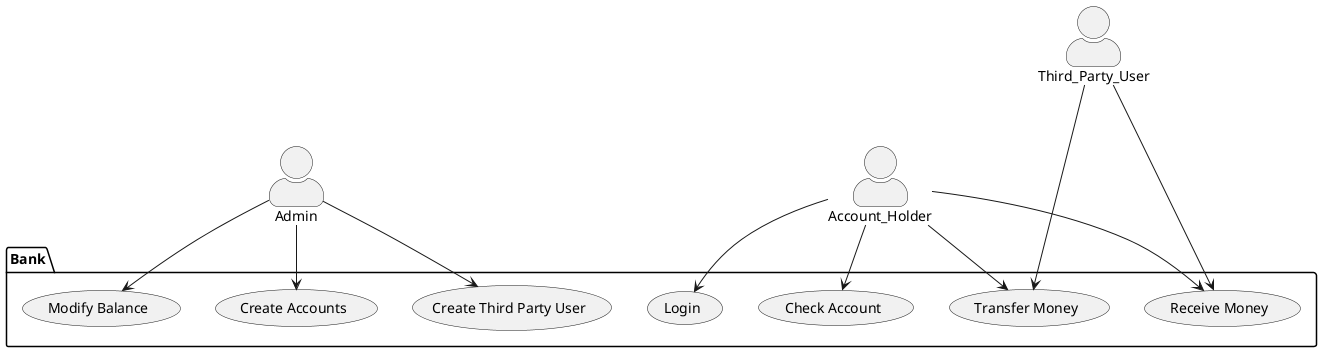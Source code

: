 @startuml
'https://plantuml.com/use-case-diagram
skinparam actorStyle awesome
actor Account_Holder as acch
actor Admin as adm
actor Third_Party_User as tpu

package Bank{
usecase "Login" as UC1
usecase "Check Account" as UC2
usecase "Transfer Money" as UC3
usecase "Create Third Party User" as UC4
usecase "Create Accounts" as UC5
usecase "Modify Balance" as UC6
usecase "Receive Money" as UC7

}
acch --> UC1
acch --> UC2
acch --> UC3
acch --> UC7
adm --> UC4
adm --> UC5
adm --> UC6
tpu ---> UC3
tpu --> UC7


@enduml